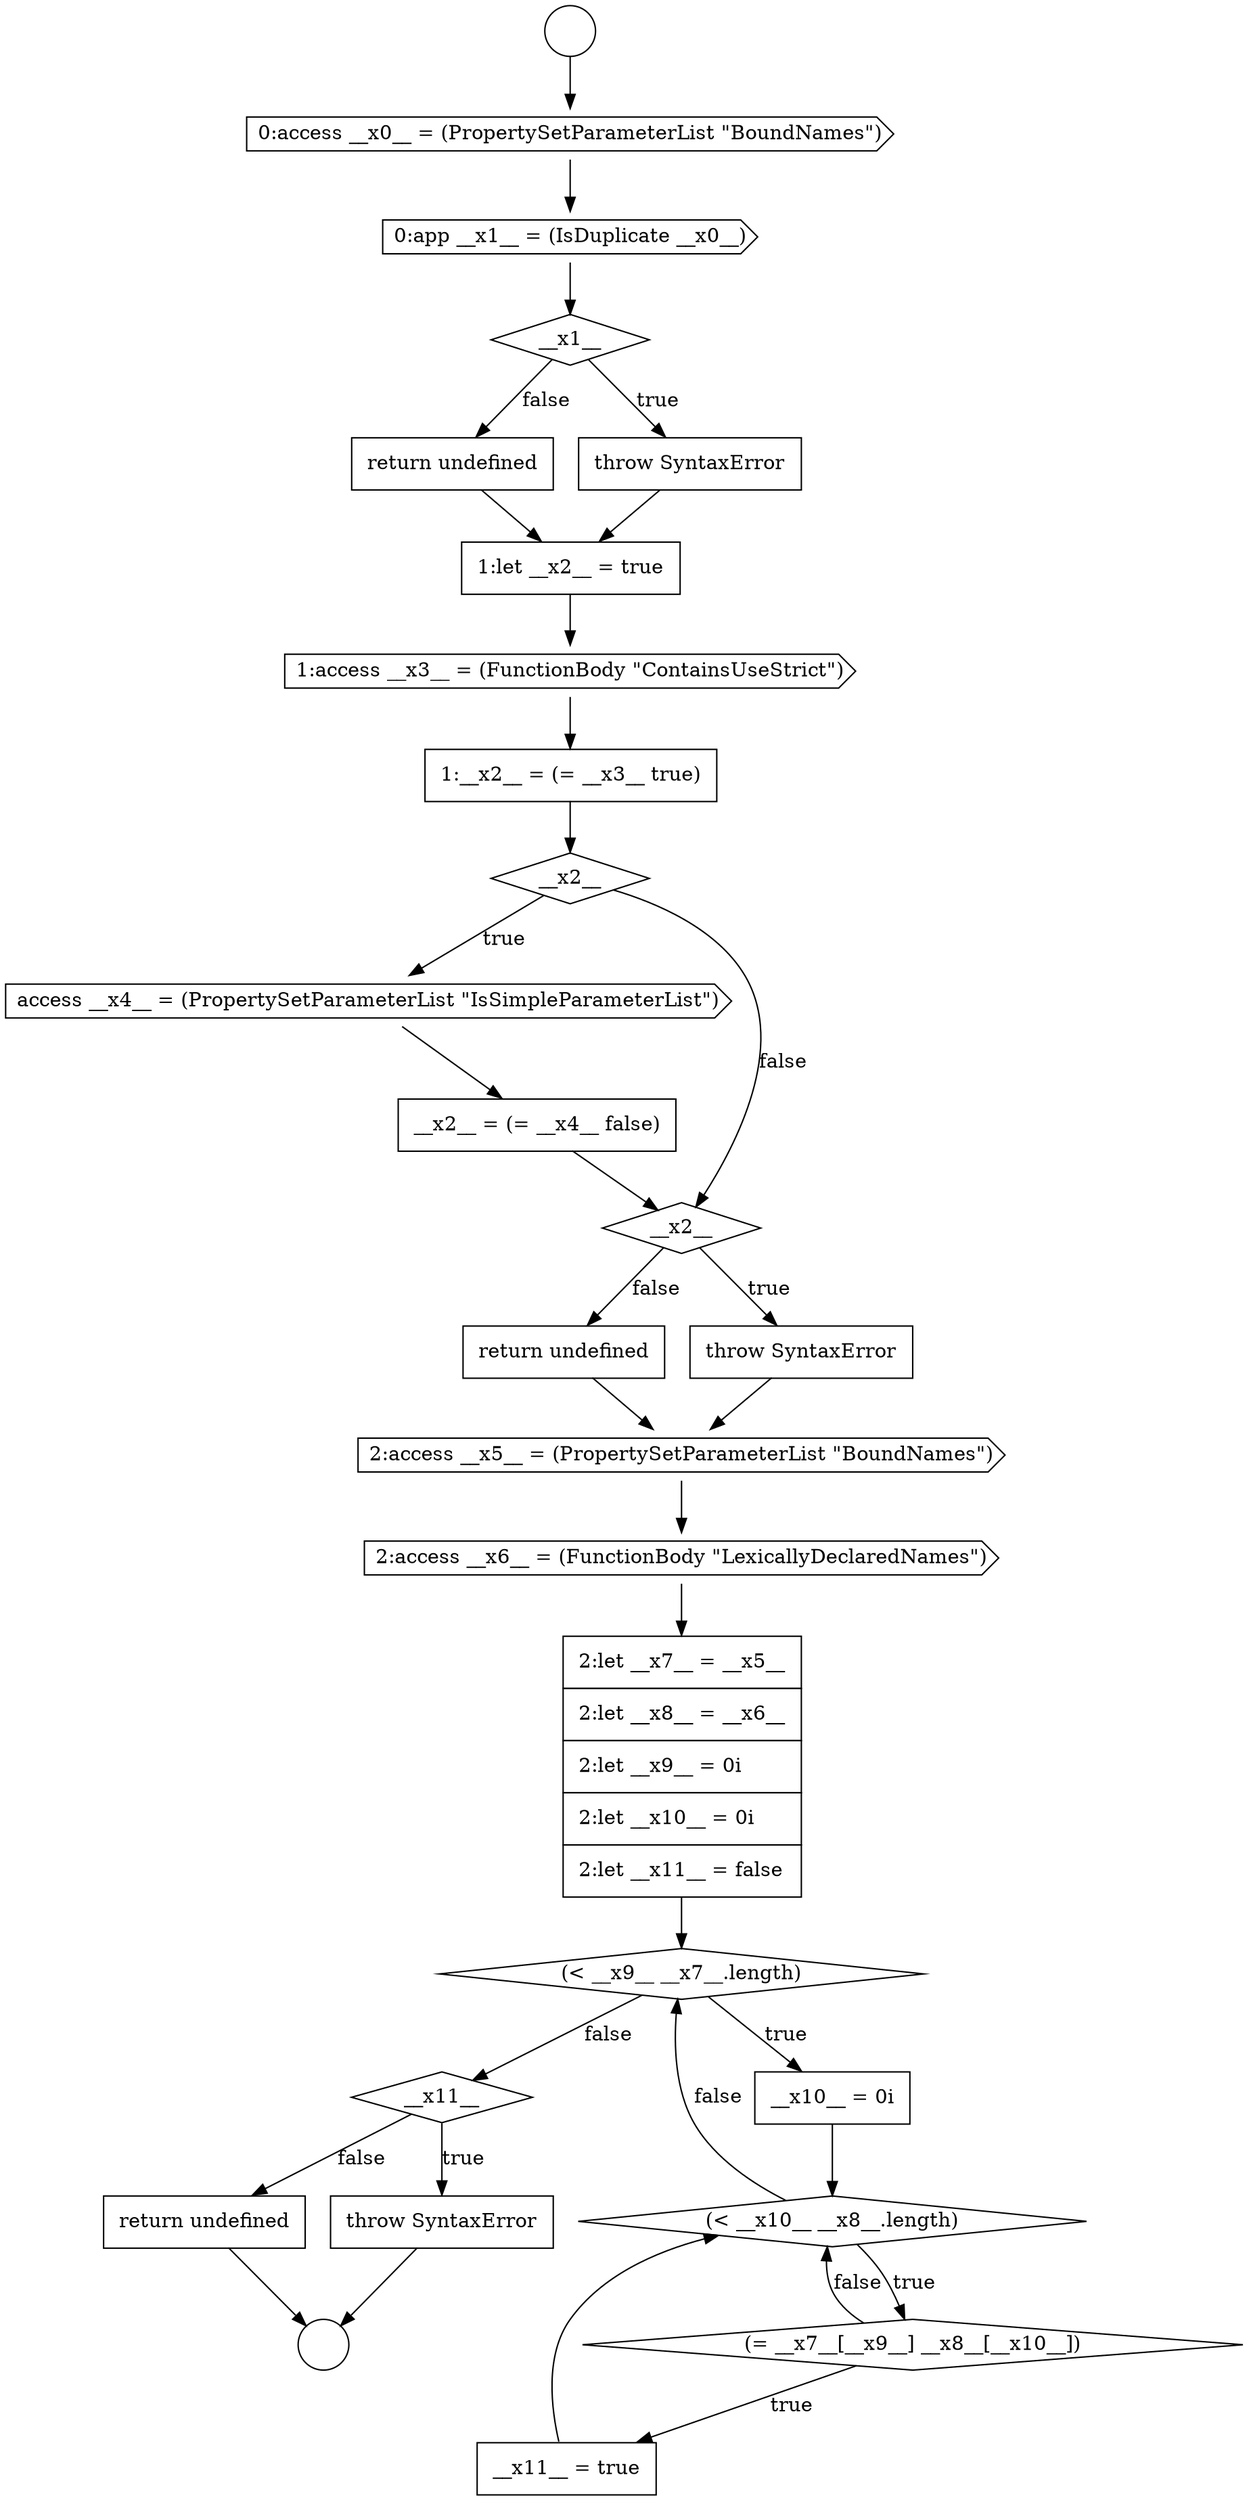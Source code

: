 digraph {
  node18874 [shape=none, margin=0, label=<<font color="black">
    <table border="0" cellborder="1" cellspacing="0" cellpadding="10">
      <tr><td align="left">__x2__ = (= __x4__ false)</td></tr>
    </table>
  </font>> color="black" fillcolor="white" style=filled]
  node18878 [shape=cds, label=<<font color="black">2:access __x5__ = (PropertySetParameterList &quot;BoundNames&quot;)</font>> color="black" fillcolor="white" style=filled]
  node18866 [shape=diamond, label=<<font color="black">__x1__</font>> color="black" fillcolor="white" style=filled]
  node18883 [shape=diamond, label=<<font color="black">(&lt; __x10__ __x8__.length)</font>> color="black" fillcolor="white" style=filled]
  node18877 [shape=none, margin=0, label=<<font color="black">
    <table border="0" cellborder="1" cellspacing="0" cellpadding="10">
      <tr><td align="left">return undefined</td></tr>
    </table>
  </font>> color="black" fillcolor="white" style=filled]
  node18885 [shape=none, margin=0, label=<<font color="black">
    <table border="0" cellborder="1" cellspacing="0" cellpadding="10">
      <tr><td align="left">__x11__ = true</td></tr>
    </table>
  </font>> color="black" fillcolor="white" style=filled]
  node18880 [shape=none, margin=0, label=<<font color="black">
    <table border="0" cellborder="1" cellspacing="0" cellpadding="10">
      <tr><td align="left">2:let __x7__ = __x5__</td></tr>
      <tr><td align="left">2:let __x8__ = __x6__</td></tr>
      <tr><td align="left">2:let __x9__ = 0i</td></tr>
      <tr><td align="left">2:let __x10__ = 0i</td></tr>
      <tr><td align="left">2:let __x11__ = false</td></tr>
    </table>
  </font>> color="black" fillcolor="white" style=filled]
  node18876 [shape=none, margin=0, label=<<font color="black">
    <table border="0" cellborder="1" cellspacing="0" cellpadding="10">
      <tr><td align="left">throw SyntaxError</td></tr>
    </table>
  </font>> color="black" fillcolor="white" style=filled]
  node18871 [shape=none, margin=0, label=<<font color="black">
    <table border="0" cellborder="1" cellspacing="0" cellpadding="10">
      <tr><td align="left">1:__x2__ = (= __x3__ true)</td></tr>
    </table>
  </font>> color="black" fillcolor="white" style=filled]
  node18886 [shape=diamond, label=<<font color="black">__x11__</font>> color="black" fillcolor="white" style=filled]
  node18868 [shape=none, margin=0, label=<<font color="black">
    <table border="0" cellborder="1" cellspacing="0" cellpadding="10">
      <tr><td align="left">return undefined</td></tr>
    </table>
  </font>> color="black" fillcolor="white" style=filled]
  node18879 [shape=cds, label=<<font color="black">2:access __x6__ = (FunctionBody &quot;LexicallyDeclaredNames&quot;)</font>> color="black" fillcolor="white" style=filled]
  node18881 [shape=diamond, label=<<font color="black">(&lt; __x9__ __x7__.length)</font>> color="black" fillcolor="white" style=filled]
  node18887 [shape=none, margin=0, label=<<font color="black">
    <table border="0" cellborder="1" cellspacing="0" cellpadding="10">
      <tr><td align="left">throw SyntaxError</td></tr>
    </table>
  </font>> color="black" fillcolor="white" style=filled]
  node18869 [shape=none, margin=0, label=<<font color="black">
    <table border="0" cellborder="1" cellspacing="0" cellpadding="10">
      <tr><td align="left">1:let __x2__ = true</td></tr>
    </table>
  </font>> color="black" fillcolor="white" style=filled]
  node18888 [shape=none, margin=0, label=<<font color="black">
    <table border="0" cellborder="1" cellspacing="0" cellpadding="10">
      <tr><td align="left">return undefined</td></tr>
    </table>
  </font>> color="black" fillcolor="white" style=filled]
  node18864 [shape=cds, label=<<font color="black">0:access __x0__ = (PropertySetParameterList &quot;BoundNames&quot;)</font>> color="black" fillcolor="white" style=filled]
  node18873 [shape=cds, label=<<font color="black">access __x4__ = (PropertySetParameterList &quot;IsSimpleParameterList&quot;)</font>> color="black" fillcolor="white" style=filled]
  node18870 [shape=cds, label=<<font color="black">1:access __x3__ = (FunctionBody &quot;ContainsUseStrict&quot;)</font>> color="black" fillcolor="white" style=filled]
  node18867 [shape=none, margin=0, label=<<font color="black">
    <table border="0" cellborder="1" cellspacing="0" cellpadding="10">
      <tr><td align="left">throw SyntaxError</td></tr>
    </table>
  </font>> color="black" fillcolor="white" style=filled]
  node18884 [shape=diamond, label=<<font color="black">(= __x7__[__x9__] __x8__[__x10__])</font>> color="black" fillcolor="white" style=filled]
  node18863 [shape=circle label=" " color="black" fillcolor="white" style=filled]
  node18862 [shape=circle label=" " color="black" fillcolor="white" style=filled]
  node18875 [shape=diamond, label=<<font color="black">__x2__</font>> color="black" fillcolor="white" style=filled]
  node18872 [shape=diamond, label=<<font color="black">__x2__</font>> color="black" fillcolor="white" style=filled]
  node18865 [shape=cds, label=<<font color="black">0:app __x1__ = (IsDuplicate __x0__)</font>> color="black" fillcolor="white" style=filled]
  node18882 [shape=none, margin=0, label=<<font color="black">
    <table border="0" cellborder="1" cellspacing="0" cellpadding="10">
      <tr><td align="left">__x10__ = 0i</td></tr>
    </table>
  </font>> color="black" fillcolor="white" style=filled]
  node18867 -> node18869 [ color="black"]
  node18868 -> node18869 [ color="black"]
  node18869 -> node18870 [ color="black"]
  node18873 -> node18874 [ color="black"]
  node18885 -> node18883 [ color="black"]
  node18865 -> node18866 [ color="black"]
  node18864 -> node18865 [ color="black"]
  node18888 -> node18863 [ color="black"]
  node18874 -> node18875 [ color="black"]
  node18870 -> node18871 [ color="black"]
  node18884 -> node18885 [label=<<font color="black">true</font>> color="black"]
  node18884 -> node18883 [label=<<font color="black">false</font>> color="black"]
  node18872 -> node18873 [label=<<font color="black">true</font>> color="black"]
  node18872 -> node18875 [label=<<font color="black">false</font>> color="black"]
  node18866 -> node18867 [label=<<font color="black">true</font>> color="black"]
  node18866 -> node18868 [label=<<font color="black">false</font>> color="black"]
  node18881 -> node18882 [label=<<font color="black">true</font>> color="black"]
  node18881 -> node18886 [label=<<font color="black">false</font>> color="black"]
  node18862 -> node18864 [ color="black"]
  node18879 -> node18880 [ color="black"]
  node18887 -> node18863 [ color="black"]
  node18882 -> node18883 [ color="black"]
  node18871 -> node18872 [ color="black"]
  node18876 -> node18878 [ color="black"]
  node18883 -> node18884 [label=<<font color="black">true</font>> color="black"]
  node18883 -> node18881 [label=<<font color="black">false</font>> color="black"]
  node18886 -> node18887 [label=<<font color="black">true</font>> color="black"]
  node18886 -> node18888 [label=<<font color="black">false</font>> color="black"]
  node18875 -> node18876 [label=<<font color="black">true</font>> color="black"]
  node18875 -> node18877 [label=<<font color="black">false</font>> color="black"]
  node18878 -> node18879 [ color="black"]
  node18880 -> node18881 [ color="black"]
  node18877 -> node18878 [ color="black"]
}
